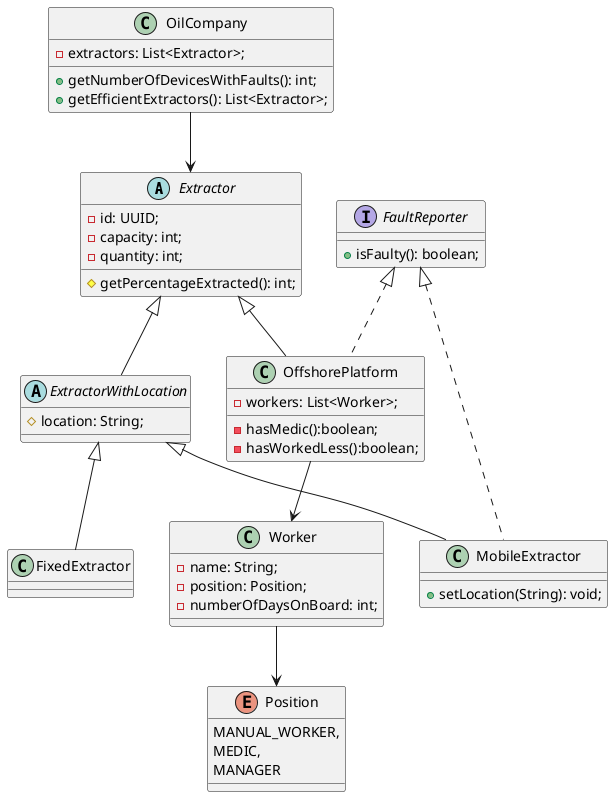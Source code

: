 @startuml

abstract class Extractor{
- id: UUID;
- capacity: int;
- quantity: int;
# getPercentageExtracted(): int;
}
abstract class ExtractorWithLocation extends Extractor{
# location: String;
}
interface FaultReporter{
+ isFaulty(): boolean;
}
class FixedExtractor extends ExtractorWithLocation{}
class MobileExtractor extends ExtractorWithLocation implements FaultReporter{
+ setLocation(String): void;
}
class OffshorePlatform extends Extractor implements FaultReporter{
- workers: List<Worker>;
- hasMedic():boolean;
- hasWorkedLess():boolean;
}
class Worker{
- name: String;
- position: Position;
- numberOfDaysOnBoard: int;
}
enum Position{
MANUAL_WORKER,
MEDIC,
MANAGER
}
class OilCompany{
- extractors: List<Extractor>;
+ getNumberOfDevicesWithFaults(): int;
+ getEfficientExtractors(): List<Extractor>;
}

OilCompany --> Extractor
Worker --> Position
OffshorePlatform --> Worker


@enduml